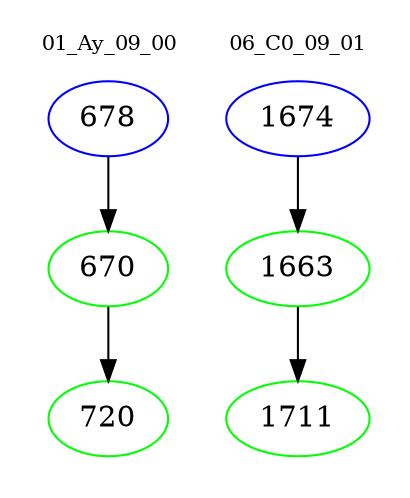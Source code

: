 digraph{
subgraph cluster_0 {
color = white
label = "01_Ay_09_00";
fontsize=10;
T0_678 [label="678", color="blue"]
T0_678 -> T0_670 [color="black"]
T0_670 [label="670", color="green"]
T0_670 -> T0_720 [color="black"]
T0_720 [label="720", color="green"]
}
subgraph cluster_1 {
color = white
label = "06_C0_09_01";
fontsize=10;
T1_1674 [label="1674", color="blue"]
T1_1674 -> T1_1663 [color="black"]
T1_1663 [label="1663", color="green"]
T1_1663 -> T1_1711 [color="black"]
T1_1711 [label="1711", color="green"]
}
}

